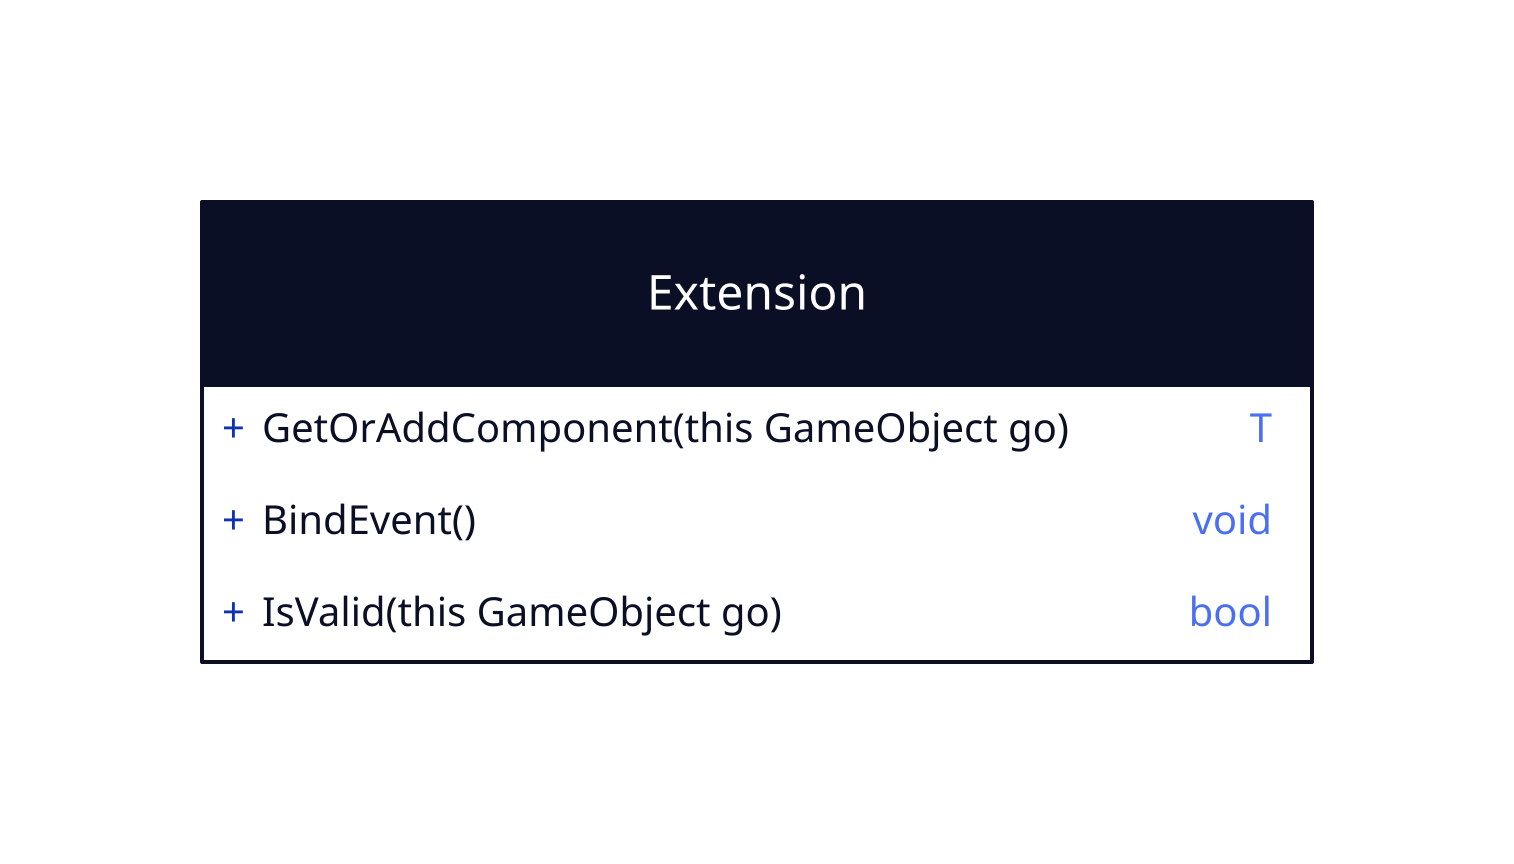 Extension: {
  shape: class
  GetOrAddComponent(this GameObject go): T
  BindEvent()
  IsValid(this GameObject go): bool
}
